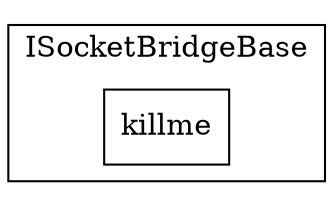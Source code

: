 strict digraph {
rankdir="LR"
node [shape=box]
subgraph cluster_5_ISocketBridgeBase {
label = "ISocketBridgeBase"
"5_killme" [label="killme"]
}subgraph cluster_solidity {
label = "[Solidity]"
}
}